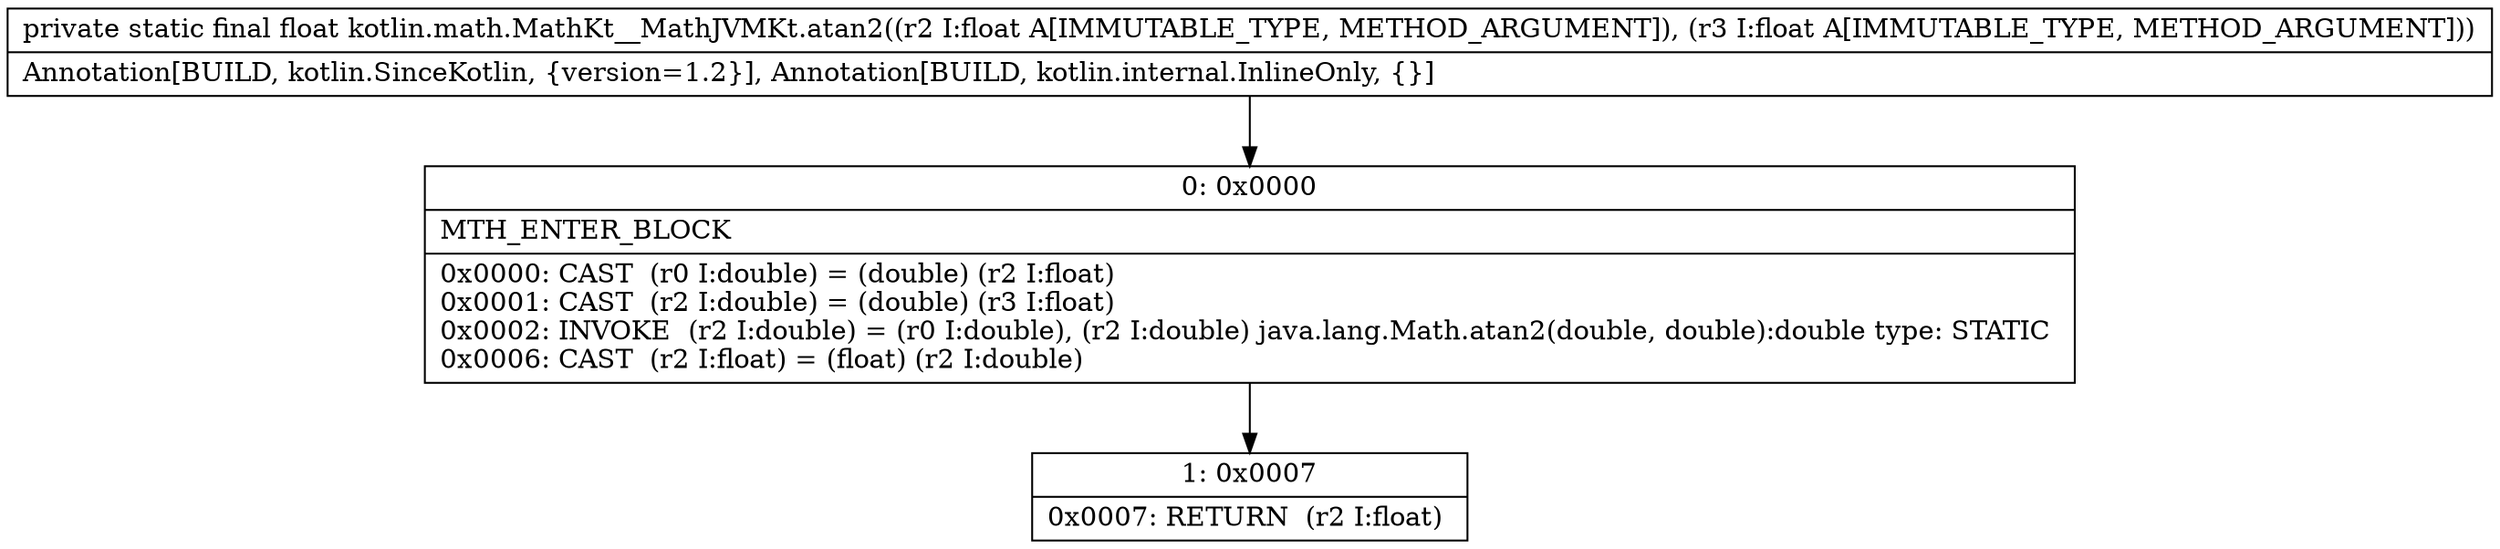 digraph "CFG forkotlin.math.MathKt__MathJVMKt.atan2(FF)F" {
Node_0 [shape=record,label="{0\:\ 0x0000|MTH_ENTER_BLOCK\l|0x0000: CAST  (r0 I:double) = (double) (r2 I:float) \l0x0001: CAST  (r2 I:double) = (double) (r3 I:float) \l0x0002: INVOKE  (r2 I:double) = (r0 I:double), (r2 I:double) java.lang.Math.atan2(double, double):double type: STATIC \l0x0006: CAST  (r2 I:float) = (float) (r2 I:double) \l}"];
Node_1 [shape=record,label="{1\:\ 0x0007|0x0007: RETURN  (r2 I:float) \l}"];
MethodNode[shape=record,label="{private static final float kotlin.math.MathKt__MathJVMKt.atan2((r2 I:float A[IMMUTABLE_TYPE, METHOD_ARGUMENT]), (r3 I:float A[IMMUTABLE_TYPE, METHOD_ARGUMENT]))  | Annotation[BUILD, kotlin.SinceKotlin, \{version=1.2\}], Annotation[BUILD, kotlin.internal.InlineOnly, \{\}]\l}"];
MethodNode -> Node_0;
Node_0 -> Node_1;
}

